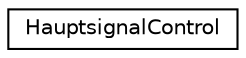 digraph "Grafische Darstellung der Klassenhierarchie"
{
 // LATEX_PDF_SIZE
  edge [fontname="Helvetica",fontsize="10",labelfontname="Helvetica",labelfontsize="10"];
  node [fontname="Helvetica",fontsize="10",shape=record];
  rankdir="LR";
  Node0 [label="HauptsignalControl",height=0.2,width=0.4,color="black", fillcolor="white", style="filled",URL="$class_hauptsignal_control.html",tooltip=" "];
}
